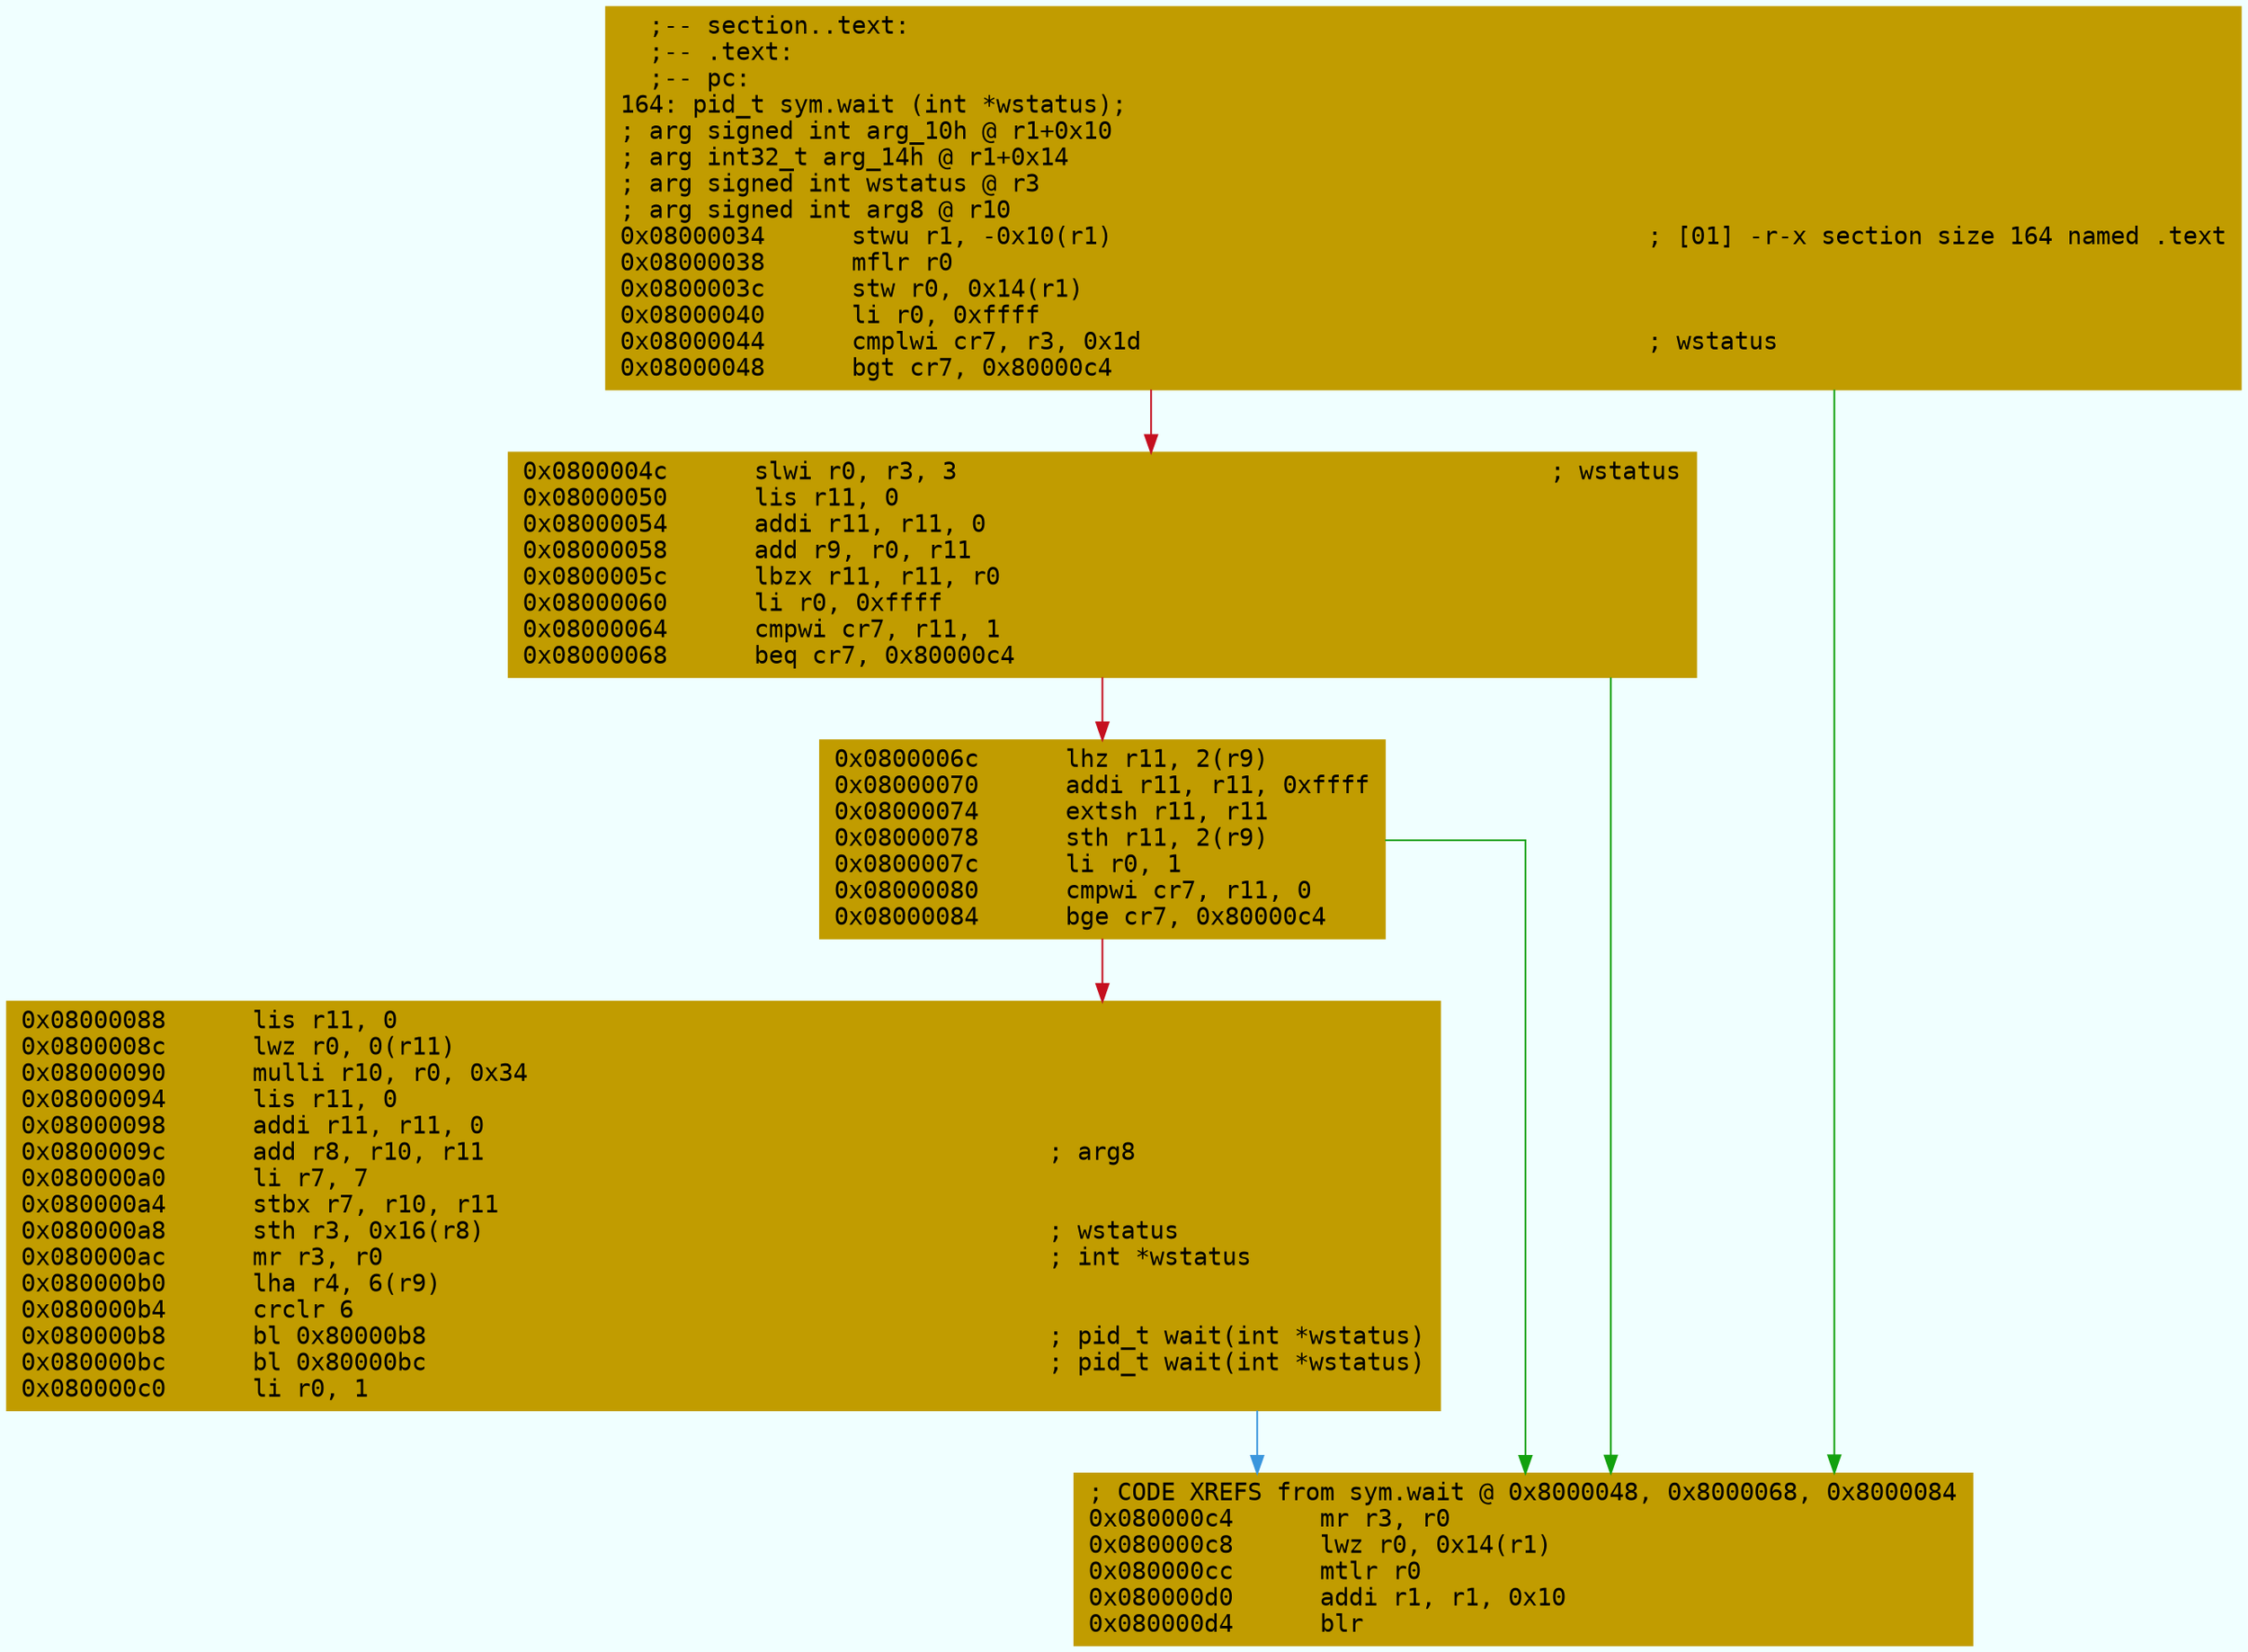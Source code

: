 digraph code {
	graph [bgcolor=azure fontsize=8 fontname="Courier" splines="ortho"];
	node [fillcolor=gray style=filled shape=box];
	edge [arrowhead="normal"];
	"0x08000034" [URL="sym.wait/0x08000034", fillcolor="#c19c00",color="#c19c00", fontname="Courier",label="  ;-- section..text:\l  ;-- .text:\l  ;-- pc:\l164: pid_t sym.wait (int *wstatus);\l; arg signed int arg_10h @ r1+0x10\l; arg int32_t arg_14h @ r1+0x14\l; arg signed int wstatus @ r3\l; arg signed int arg8 @ r10\l0x08000034      stwu r1, -0x10(r1)                                     ; [01] -r-x section size 164 named .text\l0x08000038      mflr r0\l0x0800003c      stw r0, 0x14(r1)\l0x08000040      li r0, 0xffff\l0x08000044      cmplwi cr7, r3, 0x1d                                   ; wstatus\l0x08000048      bgt cr7, 0x80000c4\l"]
	"0x0800004c" [URL="sym.wait/0x0800004c", fillcolor="#c19c00",color="#c19c00", fontname="Courier",label="0x0800004c      slwi r0, r3, 3                                         ; wstatus\l0x08000050      lis r11, 0\l0x08000054      addi r11, r11, 0\l0x08000058      add r9, r0, r11\l0x0800005c      lbzx r11, r11, r0\l0x08000060      li r0, 0xffff\l0x08000064      cmpwi cr7, r11, 1\l0x08000068      beq cr7, 0x80000c4\l"]
	"0x0800006c" [URL="sym.wait/0x0800006c", fillcolor="#c19c00",color="#c19c00", fontname="Courier",label="0x0800006c      lhz r11, 2(r9)\l0x08000070      addi r11, r11, 0xffff\l0x08000074      extsh r11, r11\l0x08000078      sth r11, 2(r9)\l0x0800007c      li r0, 1\l0x08000080      cmpwi cr7, r11, 0\l0x08000084      bge cr7, 0x80000c4\l"]
	"0x08000088" [URL="sym.wait/0x08000088", fillcolor="#c19c00",color="#c19c00", fontname="Courier",label="0x08000088      lis r11, 0\l0x0800008c      lwz r0, 0(r11)\l0x08000090      mulli r10, r0, 0x34\l0x08000094      lis r11, 0\l0x08000098      addi r11, r11, 0\l0x0800009c      add r8, r10, r11                                       ; arg8\l0x080000a0      li r7, 7\l0x080000a4      stbx r7, r10, r11\l0x080000a8      sth r3, 0x16(r8)                                       ; wstatus\l0x080000ac      mr r3, r0                                              ; int *wstatus\l0x080000b0      lha r4, 6(r9)\l0x080000b4      crclr 6\l0x080000b8      bl 0x80000b8                                           ; pid_t wait(int *wstatus)\l0x080000bc      bl 0x80000bc                                           ; pid_t wait(int *wstatus)\l0x080000c0      li r0, 1\l"]
	"0x080000c4" [URL="sym.wait/0x080000c4", fillcolor="#c19c00",color="#c19c00", fontname="Courier",label="; CODE XREFS from sym.wait @ 0x8000048, 0x8000068, 0x8000084\l0x080000c4      mr r3, r0\l0x080000c8      lwz r0, 0x14(r1)\l0x080000cc      mtlr r0\l0x080000d0      addi r1, r1, 0x10\l0x080000d4      blr\l"]
        "0x08000034" -> "0x080000c4" [color="#13a10e"];
        "0x08000034" -> "0x0800004c" [color="#c50f1f"];
        "0x0800004c" -> "0x080000c4" [color="#13a10e"];
        "0x0800004c" -> "0x0800006c" [color="#c50f1f"];
        "0x0800006c" -> "0x080000c4" [color="#13a10e"];
        "0x0800006c" -> "0x08000088" [color="#c50f1f"];
        "0x08000088" -> "0x080000c4" [color="#3a96dd"];
}
